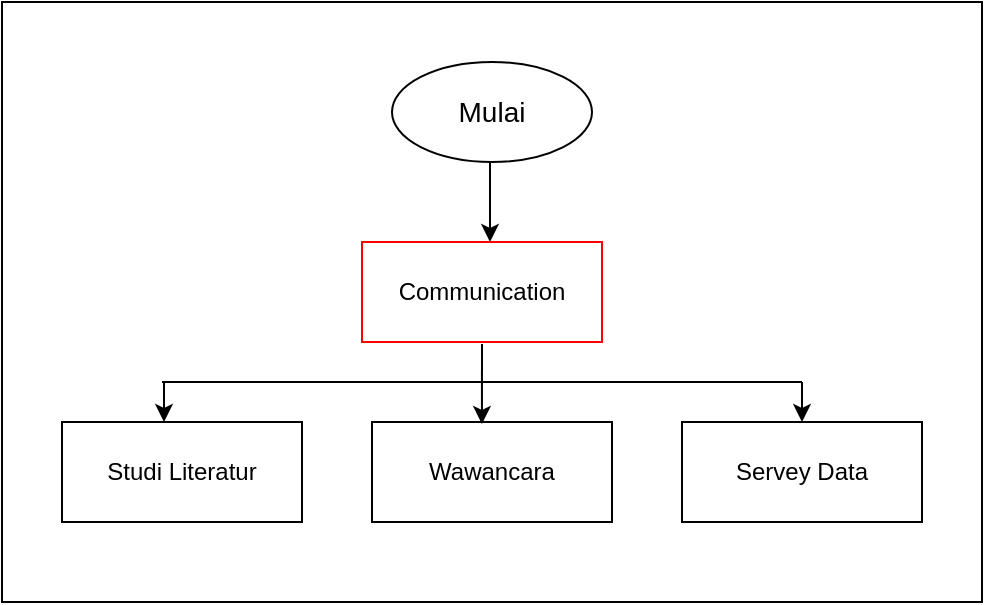 <mxfile version="14.4.4" type="github">
  <diagram id="C5RBs43oDa-KdzZeNtuy" name="Page-1">
    <mxGraphModel dx="1038" dy="523" grid="1" gridSize="10" guides="1" tooltips="1" connect="1" arrows="1" fold="1" page="1" pageScale="1" pageWidth="827" pageHeight="1169" math="0" shadow="0">
      <root>
        <mxCell id="WIyWlLk6GJQsqaUBKTNV-0" />
        <mxCell id="WIyWlLk6GJQsqaUBKTNV-1" parent="WIyWlLk6GJQsqaUBKTNV-0" />
        <mxCell id="MSRH_W2eOpgHIcCz4gp--0" value="&lt;font style=&quot;font-size: 14px&quot;&gt;Mulai&lt;/font&gt;" style="ellipse;whiteSpace=wrap;html=1;" parent="WIyWlLk6GJQsqaUBKTNV-1" vertex="1">
          <mxGeometry x="315" y="120" width="100" height="50" as="geometry" />
        </mxCell>
        <mxCell id="s5E6qmPtNKTOoF-3VhxX-1" value="Wawancara" style="rounded=0;whiteSpace=wrap;html=1;strokeWidth=1;" parent="WIyWlLk6GJQsqaUBKTNV-1" vertex="1">
          <mxGeometry x="305" y="300" width="120" height="50" as="geometry" />
        </mxCell>
        <mxCell id="s5E6qmPtNKTOoF-3VhxX-2" value="Servey Data" style="rounded=0;whiteSpace=wrap;html=1;strokeWidth=1;" parent="WIyWlLk6GJQsqaUBKTNV-1" vertex="1">
          <mxGeometry x="460" y="300" width="120" height="50" as="geometry" />
        </mxCell>
        <mxCell id="s5E6qmPtNKTOoF-3VhxX-6" value="" style="endArrow=classic;html=1;exitX=0.5;exitY=1;exitDx=0;exitDy=0;entryX=0.5;entryY=0;entryDx=0;entryDy=0;" parent="WIyWlLk6GJQsqaUBKTNV-1" edge="1">
          <mxGeometry width="50" height="50" relative="1" as="geometry">
            <mxPoint x="364" y="170" as="sourcePoint" />
            <mxPoint x="364" y="210" as="targetPoint" />
          </mxGeometry>
        </mxCell>
        <mxCell id="s5E6qmPtNKTOoF-3VhxX-22" value="Communication" style="rounded=0;whiteSpace=wrap;html=1;strokeWidth=1;strokeColor=#FF0000;" parent="WIyWlLk6GJQsqaUBKTNV-1" vertex="1">
          <mxGeometry x="300" y="210" width="120" height="50" as="geometry" />
        </mxCell>
        <mxCell id="2hFnNx6YUOV-cWvvLSYK-2" value="Studi Literatur" style="rounded=0;whiteSpace=wrap;html=1;strokeWidth=1;" vertex="1" parent="WIyWlLk6GJQsqaUBKTNV-1">
          <mxGeometry x="150" y="300" width="120" height="50" as="geometry" />
        </mxCell>
        <mxCell id="2hFnNx6YUOV-cWvvLSYK-3" value="" style="endArrow=none;html=1;" edge="1" parent="WIyWlLk6GJQsqaUBKTNV-1">
          <mxGeometry width="50" height="50" relative="1" as="geometry">
            <mxPoint x="200" y="280" as="sourcePoint" />
            <mxPoint x="520" y="280" as="targetPoint" />
          </mxGeometry>
        </mxCell>
        <mxCell id="2hFnNx6YUOV-cWvvLSYK-5" value="" style="endArrow=classic;html=1;entryX=0.458;entryY=0.2;entryDx=0;entryDy=0;entryPerimeter=0;" edge="1" parent="WIyWlLk6GJQsqaUBKTNV-1">
          <mxGeometry width="50" height="50" relative="1" as="geometry">
            <mxPoint x="360" y="261" as="sourcePoint" />
            <mxPoint x="359.96" y="301" as="targetPoint" />
          </mxGeometry>
        </mxCell>
        <mxCell id="2hFnNx6YUOV-cWvvLSYK-6" value="" style="endArrow=classic;html=1;" edge="1" parent="WIyWlLk6GJQsqaUBKTNV-1" target="s5E6qmPtNKTOoF-3VhxX-2">
          <mxGeometry width="50" height="50" relative="1" as="geometry">
            <mxPoint x="520" y="280" as="sourcePoint" />
            <mxPoint x="440" y="300" as="targetPoint" />
          </mxGeometry>
        </mxCell>
        <mxCell id="2hFnNx6YUOV-cWvvLSYK-7" value="" style="endArrow=classic;html=1;" edge="1" parent="WIyWlLk6GJQsqaUBKTNV-1">
          <mxGeometry width="50" height="50" relative="1" as="geometry">
            <mxPoint x="201" y="280" as="sourcePoint" />
            <mxPoint x="201" y="300" as="targetPoint" />
          </mxGeometry>
        </mxCell>
        <mxCell id="2hFnNx6YUOV-cWvvLSYK-21" value="" style="rounded=0;whiteSpace=wrap;html=1;" vertex="1" parent="WIyWlLk6GJQsqaUBKTNV-1">
          <mxGeometry x="130" y="100" width="490" height="300" as="geometry" />
        </mxCell>
        <mxCell id="2hFnNx6YUOV-cWvvLSYK-22" value="&lt;font style=&quot;font-size: 14px&quot;&gt;Mulai&lt;/font&gt;" style="ellipse;whiteSpace=wrap;html=1;" vertex="1" parent="WIyWlLk6GJQsqaUBKTNV-1">
          <mxGeometry x="325" y="130" width="100" height="50" as="geometry" />
        </mxCell>
        <mxCell id="2hFnNx6YUOV-cWvvLSYK-23" value="Wawancara" style="rounded=0;whiteSpace=wrap;html=1;strokeWidth=1;" vertex="1" parent="WIyWlLk6GJQsqaUBKTNV-1">
          <mxGeometry x="315" y="310" width="120" height="50" as="geometry" />
        </mxCell>
        <mxCell id="2hFnNx6YUOV-cWvvLSYK-24" value="Servey Data" style="rounded=0;whiteSpace=wrap;html=1;strokeWidth=1;" vertex="1" parent="WIyWlLk6GJQsqaUBKTNV-1">
          <mxGeometry x="470" y="310" width="120" height="50" as="geometry" />
        </mxCell>
        <mxCell id="2hFnNx6YUOV-cWvvLSYK-25" value="" style="endArrow=classic;html=1;exitX=0.5;exitY=1;exitDx=0;exitDy=0;entryX=0.5;entryY=0;entryDx=0;entryDy=0;" edge="1" parent="WIyWlLk6GJQsqaUBKTNV-1">
          <mxGeometry width="50" height="50" relative="1" as="geometry">
            <mxPoint x="374" y="180" as="sourcePoint" />
            <mxPoint x="374" y="220" as="targetPoint" />
          </mxGeometry>
        </mxCell>
        <mxCell id="2hFnNx6YUOV-cWvvLSYK-26" value="Communication" style="rounded=0;whiteSpace=wrap;html=1;strokeWidth=1;strokeColor=#FF0000;" vertex="1" parent="WIyWlLk6GJQsqaUBKTNV-1">
          <mxGeometry x="310" y="220" width="120" height="50" as="geometry" />
        </mxCell>
        <mxCell id="2hFnNx6YUOV-cWvvLSYK-27" value="Studi Literatur" style="rounded=0;whiteSpace=wrap;html=1;strokeWidth=1;" vertex="1" parent="WIyWlLk6GJQsqaUBKTNV-1">
          <mxGeometry x="160" y="310" width="120" height="50" as="geometry" />
        </mxCell>
        <mxCell id="2hFnNx6YUOV-cWvvLSYK-28" value="" style="endArrow=none;html=1;" edge="1" parent="WIyWlLk6GJQsqaUBKTNV-1">
          <mxGeometry width="50" height="50" relative="1" as="geometry">
            <mxPoint x="210" y="290" as="sourcePoint" />
            <mxPoint x="530" y="290" as="targetPoint" />
          </mxGeometry>
        </mxCell>
        <mxCell id="2hFnNx6YUOV-cWvvLSYK-29" value="" style="endArrow=classic;html=1;entryX=0.458;entryY=0.2;entryDx=0;entryDy=0;entryPerimeter=0;" edge="1" parent="WIyWlLk6GJQsqaUBKTNV-1">
          <mxGeometry width="50" height="50" relative="1" as="geometry">
            <mxPoint x="370" y="271" as="sourcePoint" />
            <mxPoint x="369.96" y="311" as="targetPoint" />
          </mxGeometry>
        </mxCell>
        <mxCell id="2hFnNx6YUOV-cWvvLSYK-30" value="" style="endArrow=classic;html=1;" edge="1" parent="WIyWlLk6GJQsqaUBKTNV-1" target="2hFnNx6YUOV-cWvvLSYK-24">
          <mxGeometry width="50" height="50" relative="1" as="geometry">
            <mxPoint x="530" y="290" as="sourcePoint" />
            <mxPoint x="450" y="310" as="targetPoint" />
          </mxGeometry>
        </mxCell>
        <mxCell id="2hFnNx6YUOV-cWvvLSYK-31" value="" style="endArrow=classic;html=1;" edge="1" parent="WIyWlLk6GJQsqaUBKTNV-1">
          <mxGeometry width="50" height="50" relative="1" as="geometry">
            <mxPoint x="211" y="290" as="sourcePoint" />
            <mxPoint x="211" y="310" as="targetPoint" />
          </mxGeometry>
        </mxCell>
      </root>
    </mxGraphModel>
  </diagram>
</mxfile>
